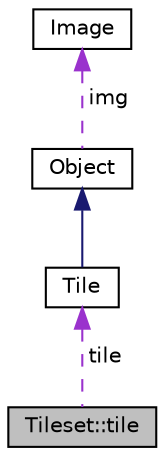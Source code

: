 digraph "Tileset::tile"
{
  edge [fontname="Helvetica",fontsize="10",labelfontname="Helvetica",labelfontsize="10"];
  node [fontname="Helvetica",fontsize="10",shape=record];
  Node1 [label="Tileset::tile",height=0.2,width=0.4,color="black", fillcolor="grey75", style="filled", fontcolor="black"];
  Node2 -> Node1 [dir="back",color="darkorchid3",fontsize="10",style="dashed",label=" tile" ,fontname="Helvetica"];
  Node2 [label="Tile",height=0.2,width=0.4,color="black", fillcolor="white", style="filled",URL="$classTile.html",tooltip="An Object class that stores the a tile value and name. "];
  Node3 -> Node2 [dir="back",color="midnightblue",fontsize="10",style="solid",fontname="Helvetica"];
  Node3 [label="Object",height=0.2,width=0.4,color="black", fillcolor="white", style="filled",URL="$classObject.html",tooltip="Class for storing an image and the source and distination to display. "];
  Node4 -> Node3 [dir="back",color="darkorchid3",fontsize="10",style="dashed",label=" img" ,fontname="Helvetica"];
  Node4 [label="Image",height=0.2,width=0.4,color="black", fillcolor="white", style="filled",URL="$classImage.html",tooltip="Class for loading in SDL Textures. "];
}
